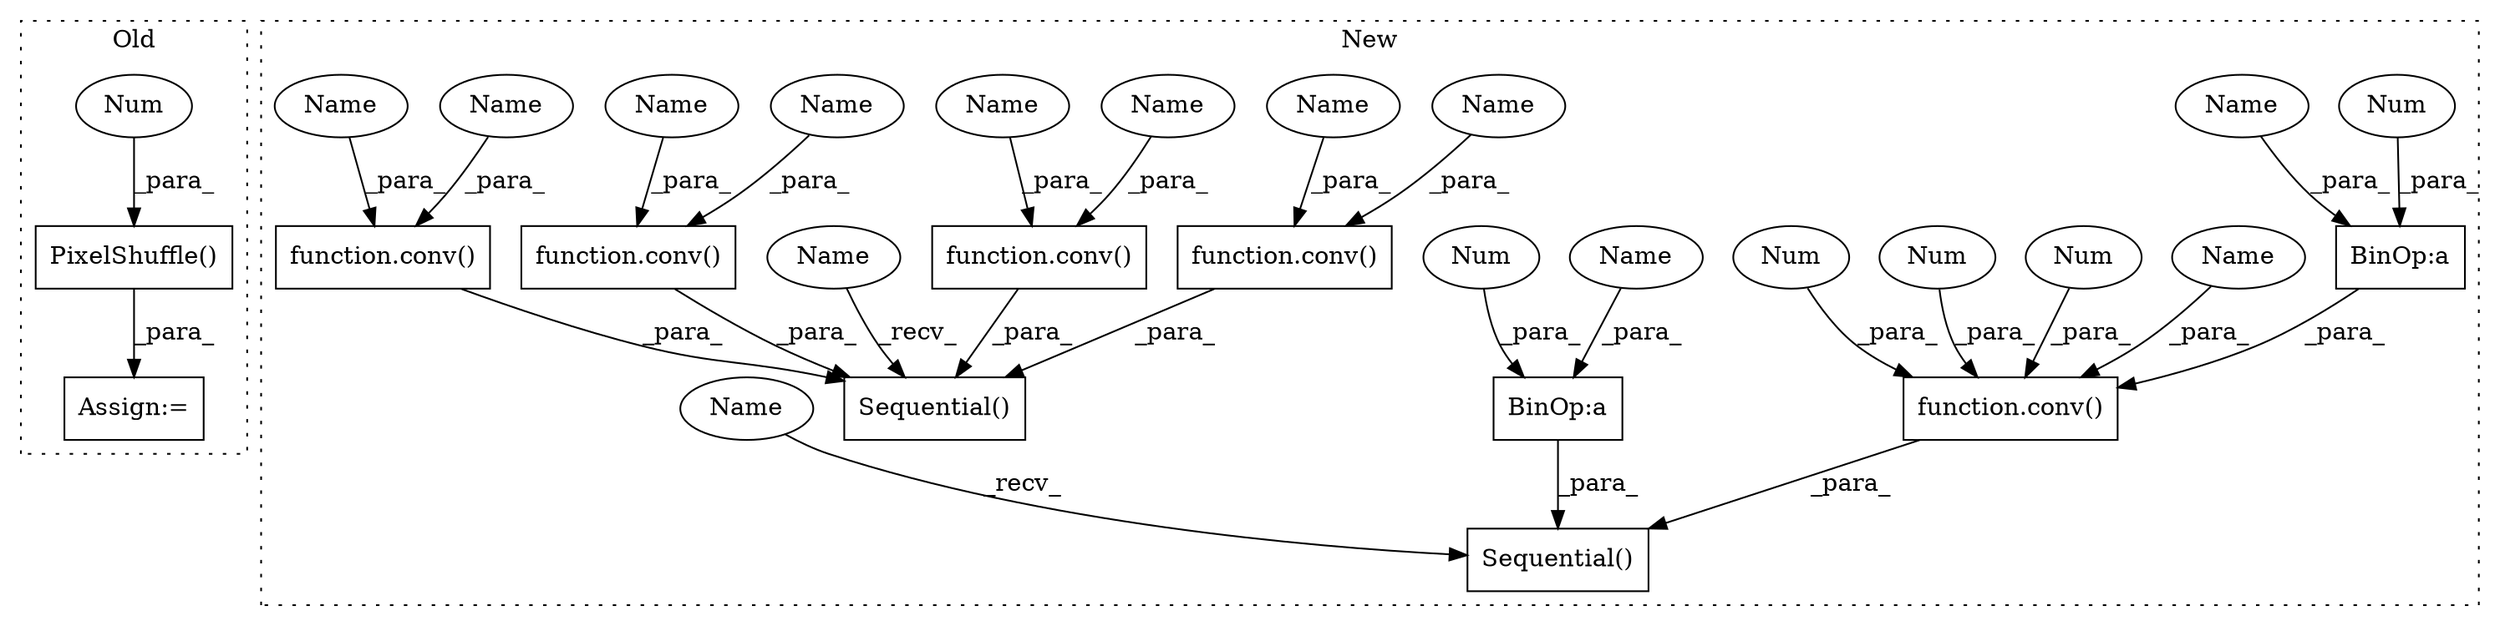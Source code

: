 digraph G {
subgraph cluster0 {
1 [label="PixelShuffle()" a="75" s="2264,2281" l="16,1" shape="box"];
5 [label="Num" a="76" s="2280" l="1" shape="ellipse"];
6 [label="Assign:=" a="68" s="2261" l="3" shape="box"];
label = "Old";
style="dotted";
}
subgraph cluster1 {
2 [label="function.conv()" a="75" s="1359,1368" l="5,1" shape="box"];
3 [label="Sequential()" a="75" s="1212,1417" l="27,11" shape="box"];
4 [label="function.conv()" a="75" s="1263,1272" l="5,1" shape="box"];
7 [label="Sequential()" a="75" s="1078,1171" l="27,15" shape="box"];
8 [label="function.conv()" a="75" s="1335,1344" l="5,1" shape="box"];
9 [label="BinOp:a" a="82" s="1155" l="2" shape="box"];
10 [label="BinOp:a" a="82" s="1122" l="2" shape="box"];
11 [label="Num" a="76" s="1157" l="1" shape="ellipse"];
12 [label="Num" a="76" s="1124" l="1" shape="ellipse"];
13 [label="function.conv()" a="75" s="1149,1170" l="5,1" shape="box"];
14 [label="Num" a="76" s="1166" l="1" shape="ellipse"];
15 [label="Num" a="76" s="1163" l="1" shape="ellipse"];
16 [label="Num" a="76" s="1169" l="1" shape="ellipse"];
17 [label="function.conv()" a="75" s="1287,1296" l="5,1" shape="box"];
18 [label="Name" a="87" s="1292" l="1" shape="ellipse"];
19 [label="Name" a="87" s="1154" l="1" shape="ellipse"];
20 [label="Name" a="87" s="1343" l="1" shape="ellipse"];
21 [label="Name" a="87" s="1160" l="1" shape="ellipse"];
22 [label="Name" a="87" s="1295" l="1" shape="ellipse"];
23 [label="Name" a="87" s="1364" l="1" shape="ellipse"];
24 [label="Name" a="87" s="1271" l="1" shape="ellipse"];
25 [label="Name" a="87" s="1121" l="1" shape="ellipse"];
26 [label="Name" a="87" s="1367" l="1" shape="ellipse"];
27 [label="Name" a="87" s="1268" l="1" shape="ellipse"];
28 [label="Name" a="87" s="1340" l="1" shape="ellipse"];
29 [label="Name" a="87" s="1212" l="2" shape="ellipse"];
30 [label="Name" a="87" s="1078" l="2" shape="ellipse"];
label = "New";
style="dotted";
}
1 -> 6 [label="_para_"];
2 -> 3 [label="_para_"];
4 -> 3 [label="_para_"];
5 -> 1 [label="_para_"];
8 -> 3 [label="_para_"];
9 -> 13 [label="_para_"];
10 -> 7 [label="_para_"];
11 -> 9 [label="_para_"];
12 -> 10 [label="_para_"];
13 -> 7 [label="_para_"];
14 -> 13 [label="_para_"];
15 -> 13 [label="_para_"];
16 -> 13 [label="_para_"];
17 -> 3 [label="_para_"];
18 -> 17 [label="_para_"];
19 -> 9 [label="_para_"];
20 -> 8 [label="_para_"];
21 -> 13 [label="_para_"];
22 -> 17 [label="_para_"];
23 -> 2 [label="_para_"];
24 -> 4 [label="_para_"];
25 -> 10 [label="_para_"];
26 -> 2 [label="_para_"];
27 -> 4 [label="_para_"];
28 -> 8 [label="_para_"];
29 -> 3 [label="_recv_"];
30 -> 7 [label="_recv_"];
}